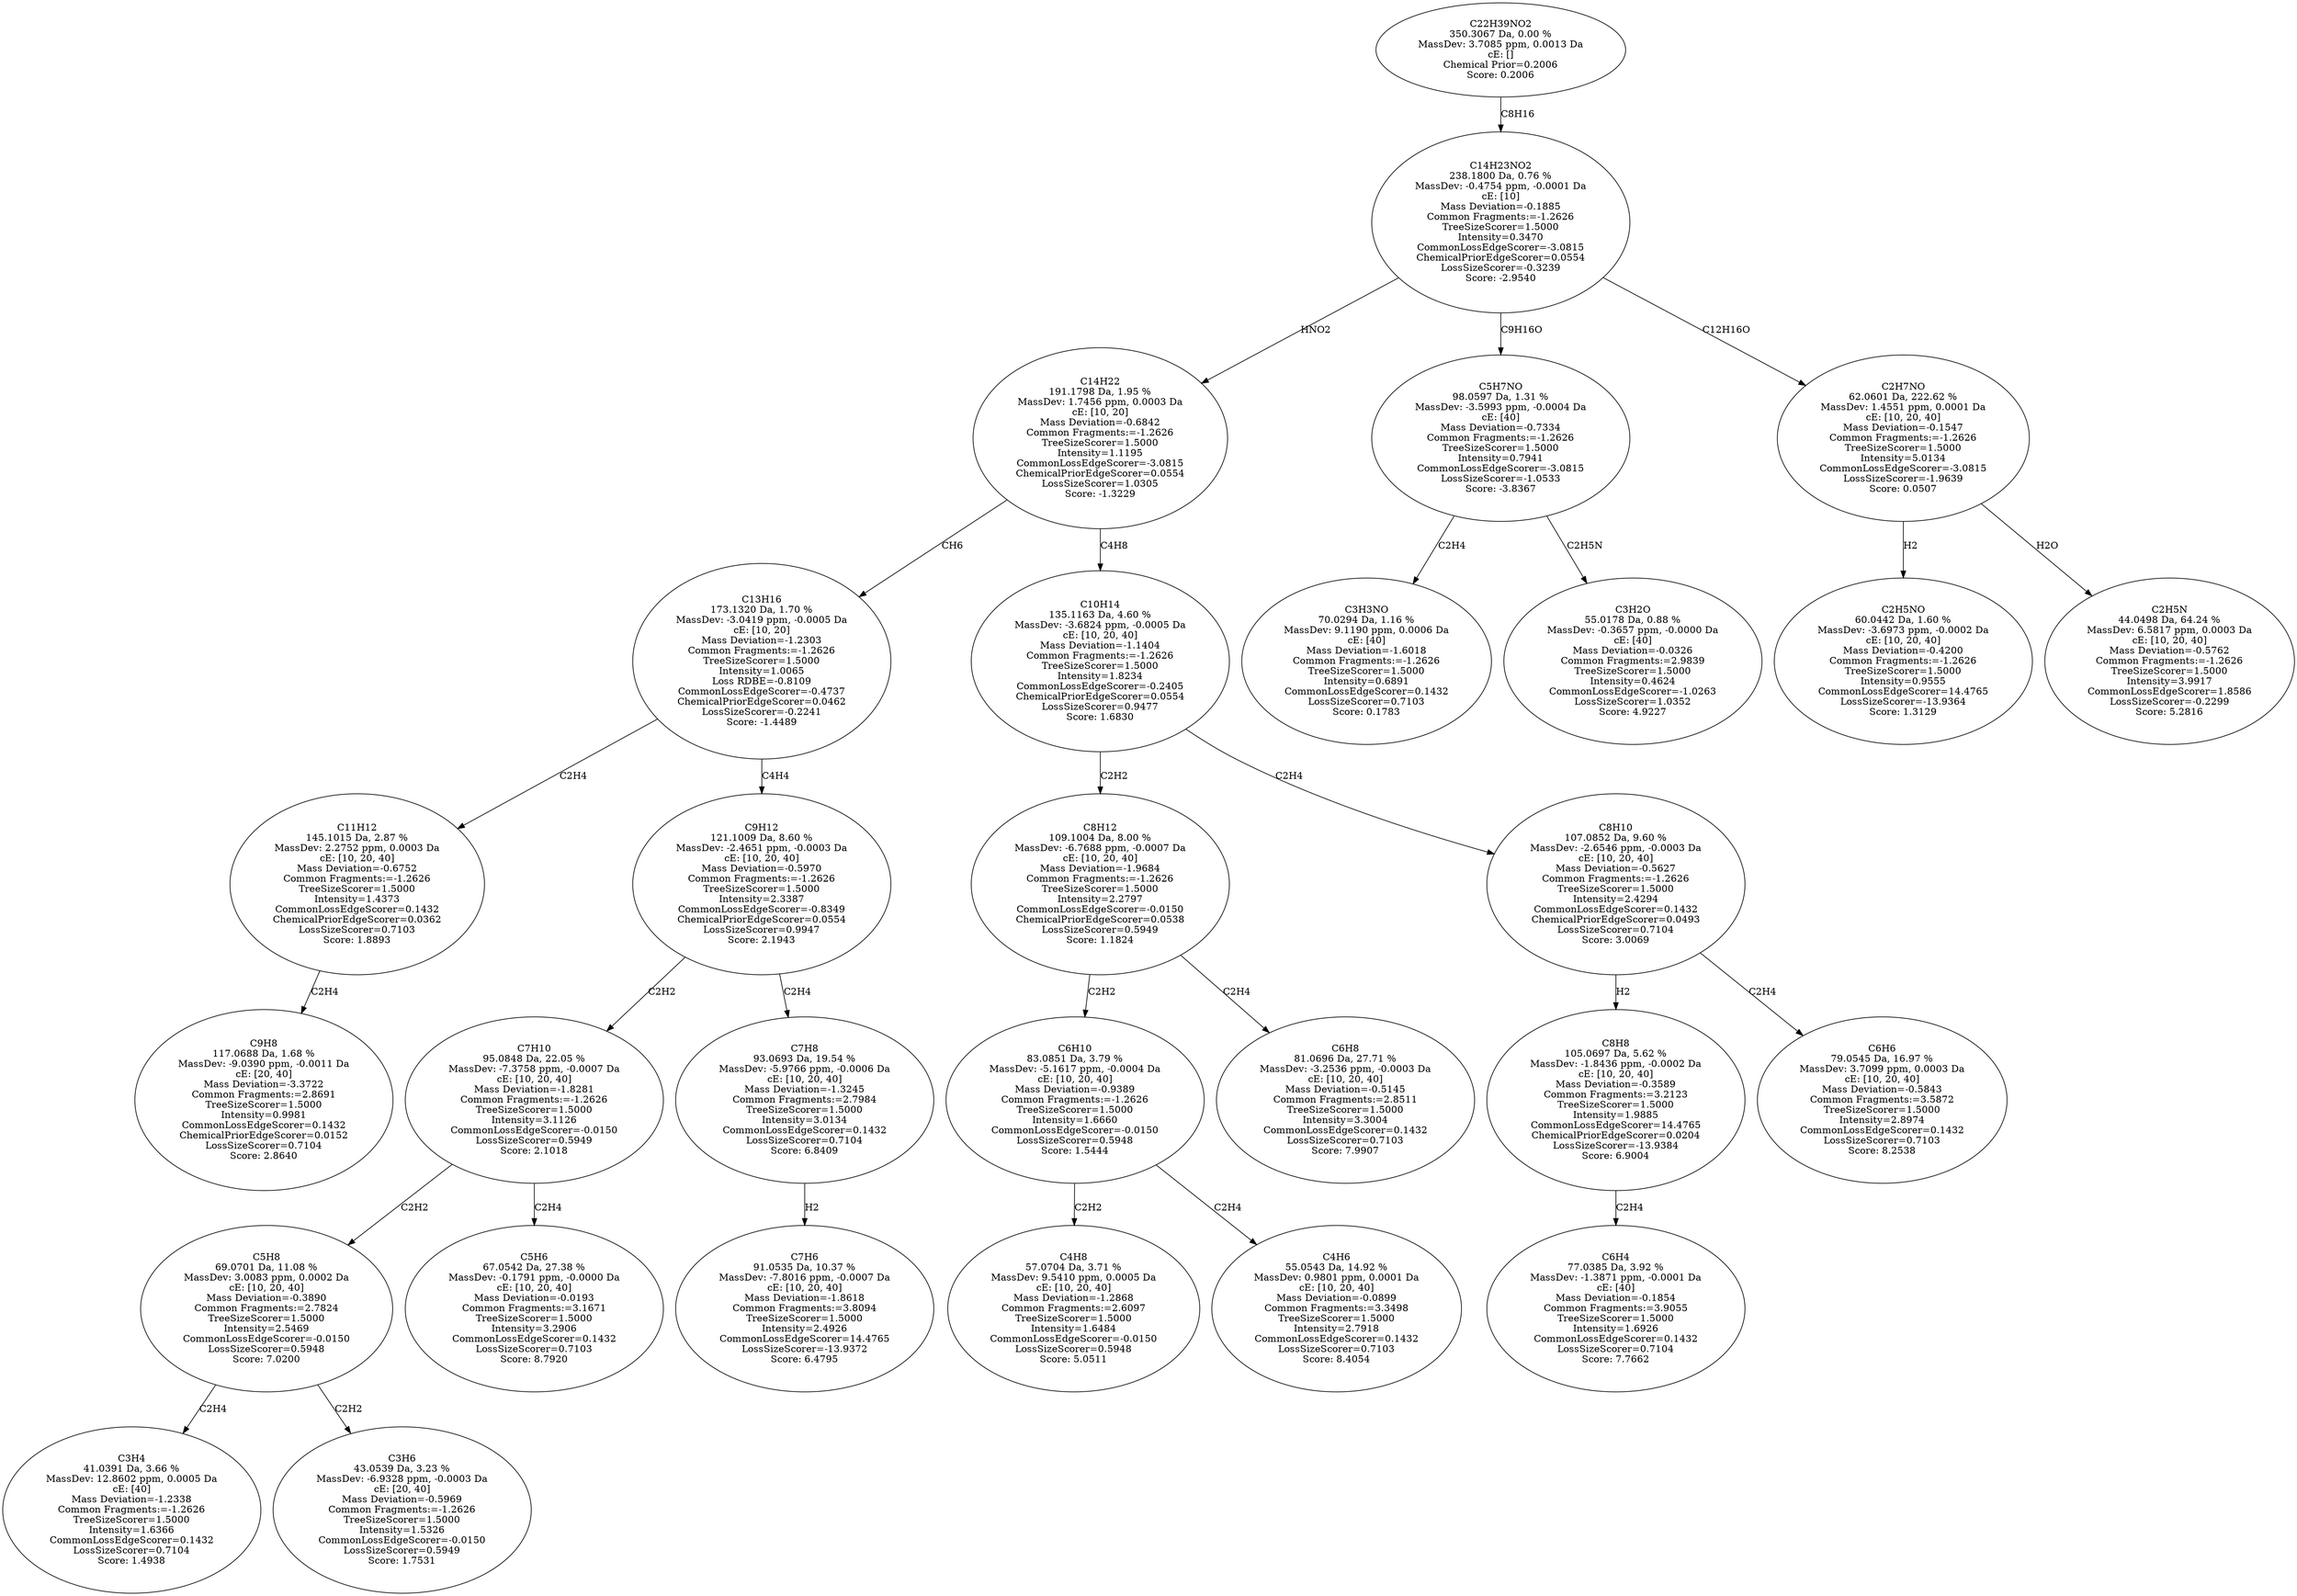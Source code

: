 strict digraph {
v1 [label="C9H8\n117.0688 Da, 1.68 %\nMassDev: -9.0390 ppm, -0.0011 Da\ncE: [20, 40]\nMass Deviation=-3.3722\nCommon Fragments:=2.8691\nTreeSizeScorer=1.5000\nIntensity=0.9981\nCommonLossEdgeScorer=0.1432\nChemicalPriorEdgeScorer=0.0152\nLossSizeScorer=0.7104\nScore: 2.8640"];
v2 [label="C11H12\n145.1015 Da, 2.87 %\nMassDev: 2.2752 ppm, 0.0003 Da\ncE: [10, 20, 40]\nMass Deviation=-0.6752\nCommon Fragments:=-1.2626\nTreeSizeScorer=1.5000\nIntensity=1.4373\nCommonLossEdgeScorer=0.1432\nChemicalPriorEdgeScorer=0.0362\nLossSizeScorer=0.7103\nScore: 1.8893"];
v3 [label="C3H4\n41.0391 Da, 3.66 %\nMassDev: 12.8602 ppm, 0.0005 Da\ncE: [40]\nMass Deviation=-1.2338\nCommon Fragments:=-1.2626\nTreeSizeScorer=1.5000\nIntensity=1.6366\nCommonLossEdgeScorer=0.1432\nLossSizeScorer=0.7104\nScore: 1.4938"];
v4 [label="C3H6\n43.0539 Da, 3.23 %\nMassDev: -6.9328 ppm, -0.0003 Da\ncE: [20, 40]\nMass Deviation=-0.5969\nCommon Fragments:=-1.2626\nTreeSizeScorer=1.5000\nIntensity=1.5326\nCommonLossEdgeScorer=-0.0150\nLossSizeScorer=0.5949\nScore: 1.7531"];
v5 [label="C5H8\n69.0701 Da, 11.08 %\nMassDev: 3.0083 ppm, 0.0002 Da\ncE: [10, 20, 40]\nMass Deviation=-0.3890\nCommon Fragments:=2.7824\nTreeSizeScorer=1.5000\nIntensity=2.5469\nCommonLossEdgeScorer=-0.0150\nLossSizeScorer=0.5948\nScore: 7.0200"];
v6 [label="C5H6\n67.0542 Da, 27.38 %\nMassDev: -0.1791 ppm, -0.0000 Da\ncE: [10, 20, 40]\nMass Deviation=-0.0193\nCommon Fragments:=3.1671\nTreeSizeScorer=1.5000\nIntensity=3.2906\nCommonLossEdgeScorer=0.1432\nLossSizeScorer=0.7103\nScore: 8.7920"];
v7 [label="C7H10\n95.0848 Da, 22.05 %\nMassDev: -7.3758 ppm, -0.0007 Da\ncE: [10, 20, 40]\nMass Deviation=-1.8281\nCommon Fragments:=-1.2626\nTreeSizeScorer=1.5000\nIntensity=3.1126\nCommonLossEdgeScorer=-0.0150\nLossSizeScorer=0.5949\nScore: 2.1018"];
v8 [label="C7H6\n91.0535 Da, 10.37 %\nMassDev: -7.8016 ppm, -0.0007 Da\ncE: [10, 20, 40]\nMass Deviation=-1.8618\nCommon Fragments:=3.8094\nTreeSizeScorer=1.5000\nIntensity=2.4926\nCommonLossEdgeScorer=14.4765\nLossSizeScorer=-13.9372\nScore: 6.4795"];
v9 [label="C7H8\n93.0693 Da, 19.54 %\nMassDev: -5.9766 ppm, -0.0006 Da\ncE: [10, 20, 40]\nMass Deviation=-1.3245\nCommon Fragments:=2.7984\nTreeSizeScorer=1.5000\nIntensity=3.0134\nCommonLossEdgeScorer=0.1432\nLossSizeScorer=0.7104\nScore: 6.8409"];
v10 [label="C9H12\n121.1009 Da, 8.60 %\nMassDev: -2.4651 ppm, -0.0003 Da\ncE: [10, 20, 40]\nMass Deviation=-0.5970\nCommon Fragments:=-1.2626\nTreeSizeScorer=1.5000\nIntensity=2.3387\nCommonLossEdgeScorer=-0.8349\nChemicalPriorEdgeScorer=0.0554\nLossSizeScorer=0.9947\nScore: 2.1943"];
v11 [label="C13H16\n173.1320 Da, 1.70 %\nMassDev: -3.0419 ppm, -0.0005 Da\ncE: [10, 20]\nMass Deviation=-1.2303\nCommon Fragments:=-1.2626\nTreeSizeScorer=1.5000\nIntensity=1.0065\nLoss RDBE=-0.8109\nCommonLossEdgeScorer=-0.4737\nChemicalPriorEdgeScorer=0.0462\nLossSizeScorer=-0.2241\nScore: -1.4489"];
v12 [label="C4H8\n57.0704 Da, 3.71 %\nMassDev: 9.5410 ppm, 0.0005 Da\ncE: [10, 20, 40]\nMass Deviation=-1.2868\nCommon Fragments:=2.6097\nTreeSizeScorer=1.5000\nIntensity=1.6484\nCommonLossEdgeScorer=-0.0150\nLossSizeScorer=0.5948\nScore: 5.0511"];
v13 [label="C4H6\n55.0543 Da, 14.92 %\nMassDev: 0.9801 ppm, 0.0001 Da\ncE: [10, 20, 40]\nMass Deviation=-0.0899\nCommon Fragments:=3.3498\nTreeSizeScorer=1.5000\nIntensity=2.7918\nCommonLossEdgeScorer=0.1432\nLossSizeScorer=0.7103\nScore: 8.4054"];
v14 [label="C6H10\n83.0851 Da, 3.79 %\nMassDev: -5.1617 ppm, -0.0004 Da\ncE: [10, 20, 40]\nMass Deviation=-0.9389\nCommon Fragments:=-1.2626\nTreeSizeScorer=1.5000\nIntensity=1.6660\nCommonLossEdgeScorer=-0.0150\nLossSizeScorer=0.5948\nScore: 1.5444"];
v15 [label="C6H8\n81.0696 Da, 27.71 %\nMassDev: -3.2536 ppm, -0.0003 Da\ncE: [10, 20, 40]\nMass Deviation=-0.5145\nCommon Fragments:=2.8511\nTreeSizeScorer=1.5000\nIntensity=3.3004\nCommonLossEdgeScorer=0.1432\nLossSizeScorer=0.7103\nScore: 7.9907"];
v16 [label="C8H12\n109.1004 Da, 8.00 %\nMassDev: -6.7688 ppm, -0.0007 Da\ncE: [10, 20, 40]\nMass Deviation=-1.9684\nCommon Fragments:=-1.2626\nTreeSizeScorer=1.5000\nIntensity=2.2797\nCommonLossEdgeScorer=-0.0150\nChemicalPriorEdgeScorer=0.0538\nLossSizeScorer=0.5949\nScore: 1.1824"];
v17 [label="C6H4\n77.0385 Da, 3.92 %\nMassDev: -1.3871 ppm, -0.0001 Da\ncE: [40]\nMass Deviation=-0.1854\nCommon Fragments:=3.9055\nTreeSizeScorer=1.5000\nIntensity=1.6926\nCommonLossEdgeScorer=0.1432\nLossSizeScorer=0.7104\nScore: 7.7662"];
v18 [label="C8H8\n105.0697 Da, 5.62 %\nMassDev: -1.8436 ppm, -0.0002 Da\ncE: [10, 20, 40]\nMass Deviation=-0.3589\nCommon Fragments:=3.2123\nTreeSizeScorer=1.5000\nIntensity=1.9885\nCommonLossEdgeScorer=14.4765\nChemicalPriorEdgeScorer=0.0204\nLossSizeScorer=-13.9384\nScore: 6.9004"];
v19 [label="C6H6\n79.0545 Da, 16.97 %\nMassDev: 3.7099 ppm, 0.0003 Da\ncE: [10, 20, 40]\nMass Deviation=-0.5843\nCommon Fragments:=3.5872\nTreeSizeScorer=1.5000\nIntensity=2.8974\nCommonLossEdgeScorer=0.1432\nLossSizeScorer=0.7103\nScore: 8.2538"];
v20 [label="C8H10\n107.0852 Da, 9.60 %\nMassDev: -2.6546 ppm, -0.0003 Da\ncE: [10, 20, 40]\nMass Deviation=-0.5627\nCommon Fragments:=-1.2626\nTreeSizeScorer=1.5000\nIntensity=2.4294\nCommonLossEdgeScorer=0.1432\nChemicalPriorEdgeScorer=0.0493\nLossSizeScorer=0.7104\nScore: 3.0069"];
v21 [label="C10H14\n135.1163 Da, 4.60 %\nMassDev: -3.6824 ppm, -0.0005 Da\ncE: [10, 20, 40]\nMass Deviation=-1.1404\nCommon Fragments:=-1.2626\nTreeSizeScorer=1.5000\nIntensity=1.8234\nCommonLossEdgeScorer=-0.2405\nChemicalPriorEdgeScorer=0.0554\nLossSizeScorer=0.9477\nScore: 1.6830"];
v22 [label="C14H22\n191.1798 Da, 1.95 %\nMassDev: 1.7456 ppm, 0.0003 Da\ncE: [10, 20]\nMass Deviation=-0.6842\nCommon Fragments:=-1.2626\nTreeSizeScorer=1.5000\nIntensity=1.1195\nCommonLossEdgeScorer=-3.0815\nChemicalPriorEdgeScorer=0.0554\nLossSizeScorer=1.0305\nScore: -1.3229"];
v23 [label="C3H3NO\n70.0294 Da, 1.16 %\nMassDev: 9.1190 ppm, 0.0006 Da\ncE: [40]\nMass Deviation=-1.6018\nCommon Fragments:=-1.2626\nTreeSizeScorer=1.5000\nIntensity=0.6891\nCommonLossEdgeScorer=0.1432\nLossSizeScorer=0.7103\nScore: 0.1783"];
v24 [label="C3H2O\n55.0178 Da, 0.88 %\nMassDev: -0.3657 ppm, -0.0000 Da\ncE: [40]\nMass Deviation=-0.0326\nCommon Fragments:=2.9839\nTreeSizeScorer=1.5000\nIntensity=0.4624\nCommonLossEdgeScorer=-1.0263\nLossSizeScorer=1.0352\nScore: 4.9227"];
v25 [label="C5H7NO\n98.0597 Da, 1.31 %\nMassDev: -3.5993 ppm, -0.0004 Da\ncE: [40]\nMass Deviation=-0.7334\nCommon Fragments:=-1.2626\nTreeSizeScorer=1.5000\nIntensity=0.7941\nCommonLossEdgeScorer=-3.0815\nLossSizeScorer=-1.0533\nScore: -3.8367"];
v26 [label="C2H5NO\n60.0442 Da, 1.60 %\nMassDev: -3.6973 ppm, -0.0002 Da\ncE: [10, 20, 40]\nMass Deviation=-0.4200\nCommon Fragments:=-1.2626\nTreeSizeScorer=1.5000\nIntensity=0.9555\nCommonLossEdgeScorer=14.4765\nLossSizeScorer=-13.9364\nScore: 1.3129"];
v27 [label="C2H5N\n44.0498 Da, 64.24 %\nMassDev: 6.5817 ppm, 0.0003 Da\ncE: [10, 20, 40]\nMass Deviation=-0.5762\nCommon Fragments:=-1.2626\nTreeSizeScorer=1.5000\nIntensity=3.9917\nCommonLossEdgeScorer=1.8586\nLossSizeScorer=-0.2299\nScore: 5.2816"];
v28 [label="C2H7NO\n62.0601 Da, 222.62 %\nMassDev: 1.4551 ppm, 0.0001 Da\ncE: [10, 20, 40]\nMass Deviation=-0.1547\nCommon Fragments:=-1.2626\nTreeSizeScorer=1.5000\nIntensity=5.0134\nCommonLossEdgeScorer=-3.0815\nLossSizeScorer=-1.9639\nScore: 0.0507"];
v29 [label="C14H23NO2\n238.1800 Da, 0.76 %\nMassDev: -0.4754 ppm, -0.0001 Da\ncE: [10]\nMass Deviation=-0.1885\nCommon Fragments:=-1.2626\nTreeSizeScorer=1.5000\nIntensity=0.3470\nCommonLossEdgeScorer=-3.0815\nChemicalPriorEdgeScorer=0.0554\nLossSizeScorer=-0.3239\nScore: -2.9540"];
v30 [label="C22H39NO2\n350.3067 Da, 0.00 %\nMassDev: 3.7085 ppm, 0.0013 Da\ncE: []\nChemical Prior=0.2006\nScore: 0.2006"];
v2 -> v1 [label="C2H4"];
v11 -> v2 [label="C2H4"];
v5 -> v3 [label="C2H4"];
v5 -> v4 [label="C2H2"];
v7 -> v5 [label="C2H2"];
v7 -> v6 [label="C2H4"];
v10 -> v7 [label="C2H2"];
v9 -> v8 [label="H2"];
v10 -> v9 [label="C2H4"];
v11 -> v10 [label="C4H4"];
v22 -> v11 [label="CH6"];
v14 -> v12 [label="C2H2"];
v14 -> v13 [label="C2H4"];
v16 -> v14 [label="C2H2"];
v16 -> v15 [label="C2H4"];
v21 -> v16 [label="C2H2"];
v18 -> v17 [label="C2H4"];
v20 -> v18 [label="H2"];
v20 -> v19 [label="C2H4"];
v21 -> v20 [label="C2H4"];
v22 -> v21 [label="C4H8"];
v29 -> v22 [label="HNO2"];
v25 -> v23 [label="C2H4"];
v25 -> v24 [label="C2H5N"];
v29 -> v25 [label="C9H16O"];
v28 -> v26 [label="H2"];
v28 -> v27 [label="H2O"];
v29 -> v28 [label="C12H16O"];
v30 -> v29 [label="C8H16"];
}